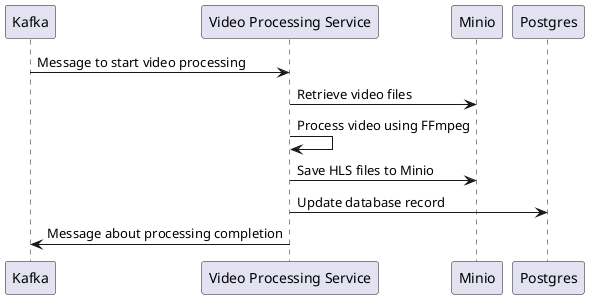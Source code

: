 @startuml
participant "Kafka" as K
participant "Video Processing Service" as VPS
participant "Minio" as M
participant "Postgres" as P

K -> VPS: Message to start video processing
VPS -> M: Retrieve video files
VPS -> VPS: Process video using FFmpeg
VPS -> M: Save HLS files to Minio
VPS -> P: Update database record
VPS -> K: Message about processing completion

@enduml
